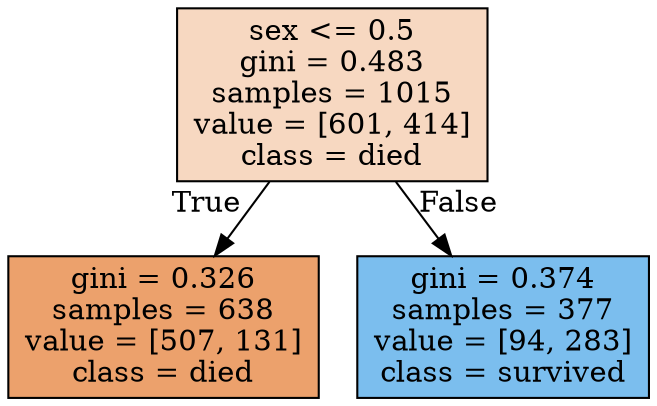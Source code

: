 digraph Tree {
node [shape=box, style="filled", color="black"] ;
graph [ranksep=equally, splines=polyline] ;
0 [label="sex <= 0.5\ngini = 0.483\nsamples = 1015\nvalue = [601, 414]\nclass = died", fillcolor="#e581394f"] ;
1 [label="gini = 0.326\nsamples = 638\nvalue = [507, 131]\nclass = died", fillcolor="#e58139bd"] ;
0 -> 1 [labeldistance=2.5, labelangle=45, headlabel="True"] ;
2 [label="gini = 0.374\nsamples = 377\nvalue = [94, 283]\nclass = survived", fillcolor="#399de5aa"] ;
0 -> 2 [labeldistance=2.5, labelangle=-45, headlabel="False"] ;
{rank=same ; 0} ;
{rank=same ; 1; 2} ;
}